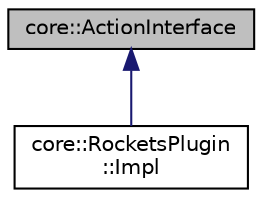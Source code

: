 digraph "core::ActionInterface"
{
 // LATEX_PDF_SIZE
  edge [fontname="Helvetica",fontsize="10",labelfontname="Helvetica",labelfontsize="10"];
  node [fontname="Helvetica",fontsize="10",shape=record];
  Node1 [label="core::ActionInterface",height=0.2,width=0.4,color="black", fillcolor="grey75", style="filled", fontcolor="black",tooltip=" "];
  Node1 -> Node2 [dir="back",color="midnightblue",fontsize="10",style="solid",fontname="Helvetica"];
  Node2 [label="core::RocketsPlugin\l::Impl",height=0.2,width=0.4,color="black", fillcolor="white", style="filled",URL="$dc/dfa/classcore_1_1RocketsPlugin_1_1Impl.html",tooltip=" "];
}
